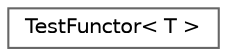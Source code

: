 digraph "类继承关系图"
{
 // LATEX_PDF_SIZE
  bgcolor="transparent";
  edge [fontname=Helvetica,fontsize=10,labelfontname=Helvetica,labelfontsize=10];
  node [fontname=Helvetica,fontsize=10,shape=box,height=0.2,width=0.4];
  rankdir="LR";
  Node0 [id="Node000000",label="TestFunctor\< T \>",height=0.2,width=0.4,color="grey40", fillcolor="white", style="filled",URL="$class_test_functor.html",tooltip=" "];
}
